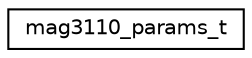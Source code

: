 digraph "Graphical Class Hierarchy"
{
 // LATEX_PDF_SIZE
  edge [fontname="Helvetica",fontsize="10",labelfontname="Helvetica",labelfontsize="10"];
  node [fontname="Helvetica",fontsize="10",shape=record];
  rankdir="LR";
  Node0 [label="mag3110_params_t",height=0.2,width=0.4,color="black", fillcolor="white", style="filled",URL="$structmag3110__params__t.html",tooltip="Configuration parameters."];
}

